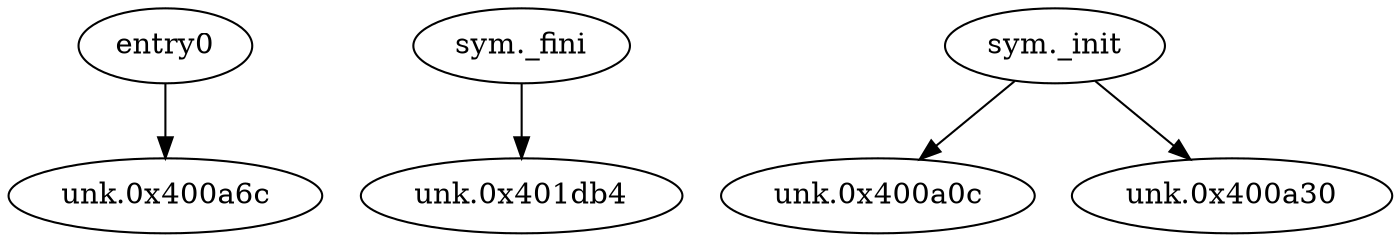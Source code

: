 digraph code {
  "0x00400a60" [label="entry0"];
  "0x00400a60" -> "0x00400a6c";
  "0x00400a6c" [label="unk.0x400a6c"];
  "0x00401d90" [label="sym._fini"];
  "0x00401d90" -> "0x00401db4";
  "0x00401db4" [label="unk.0x401db4"];
  "0x004009e8" [label="sym._init"];
  "0x004009e8" -> "0x00400a0c";
  "0x00400a0c" [label="unk.0x400a0c"];
  "0x004009e8" -> "0x00400a30";
  "0x00400a30" [label="unk.0x400a30"];
}